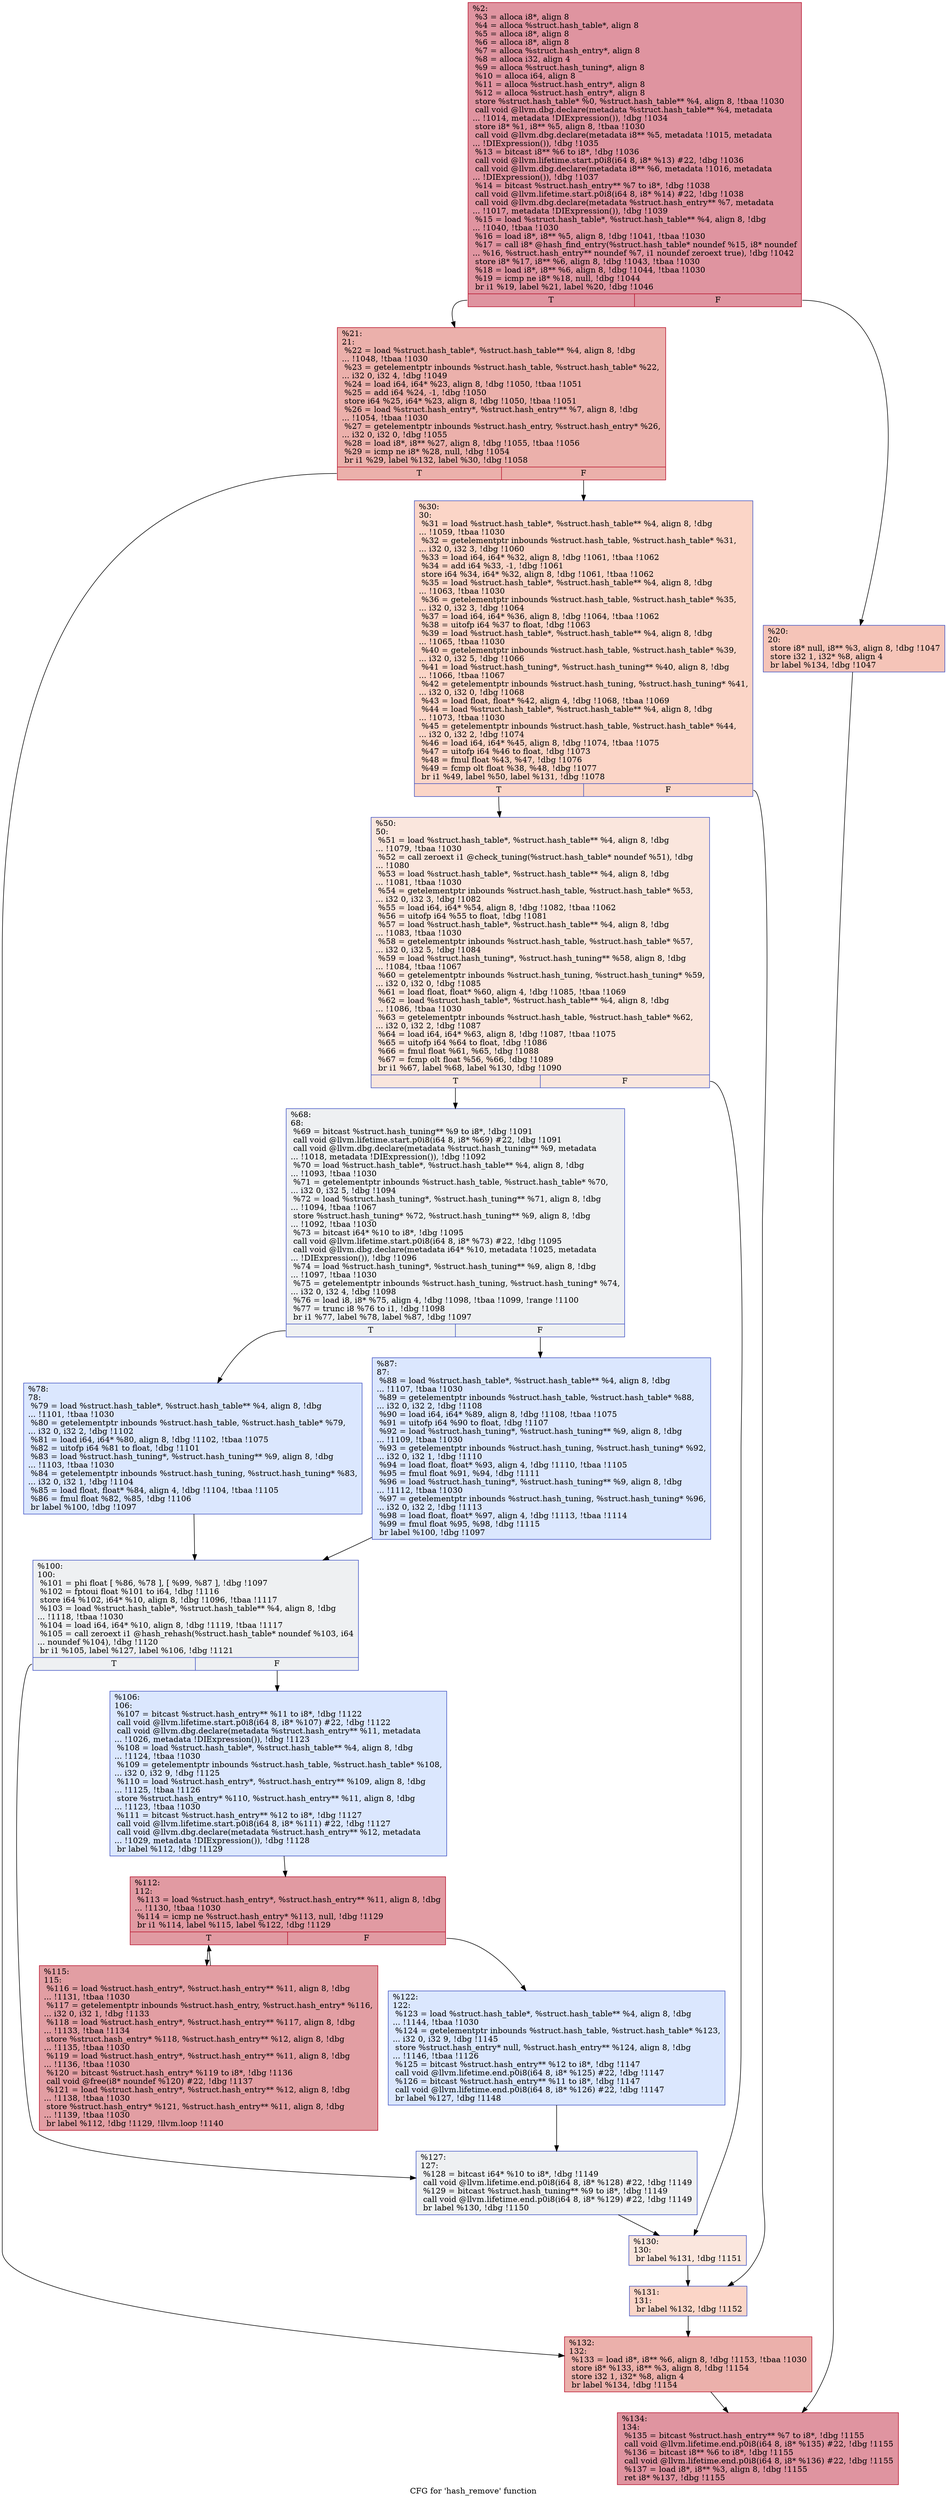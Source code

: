 digraph "CFG for 'hash_remove' function" {
	label="CFG for 'hash_remove' function";

	Node0x25020e0 [shape=record,color="#b70d28ff", style=filled, fillcolor="#b70d2870",label="{%2:\l  %3 = alloca i8*, align 8\l  %4 = alloca %struct.hash_table*, align 8\l  %5 = alloca i8*, align 8\l  %6 = alloca i8*, align 8\l  %7 = alloca %struct.hash_entry*, align 8\l  %8 = alloca i32, align 4\l  %9 = alloca %struct.hash_tuning*, align 8\l  %10 = alloca i64, align 8\l  %11 = alloca %struct.hash_entry*, align 8\l  %12 = alloca %struct.hash_entry*, align 8\l  store %struct.hash_table* %0, %struct.hash_table** %4, align 8, !tbaa !1030\l  call void @llvm.dbg.declare(metadata %struct.hash_table** %4, metadata\l... !1014, metadata !DIExpression()), !dbg !1034\l  store i8* %1, i8** %5, align 8, !tbaa !1030\l  call void @llvm.dbg.declare(metadata i8** %5, metadata !1015, metadata\l... !DIExpression()), !dbg !1035\l  %13 = bitcast i8** %6 to i8*, !dbg !1036\l  call void @llvm.lifetime.start.p0i8(i64 8, i8* %13) #22, !dbg !1036\l  call void @llvm.dbg.declare(metadata i8** %6, metadata !1016, metadata\l... !DIExpression()), !dbg !1037\l  %14 = bitcast %struct.hash_entry** %7 to i8*, !dbg !1038\l  call void @llvm.lifetime.start.p0i8(i64 8, i8* %14) #22, !dbg !1038\l  call void @llvm.dbg.declare(metadata %struct.hash_entry** %7, metadata\l... !1017, metadata !DIExpression()), !dbg !1039\l  %15 = load %struct.hash_table*, %struct.hash_table** %4, align 8, !dbg\l... !1040, !tbaa !1030\l  %16 = load i8*, i8** %5, align 8, !dbg !1041, !tbaa !1030\l  %17 = call i8* @hash_find_entry(%struct.hash_table* noundef %15, i8* noundef\l... %16, %struct.hash_entry** noundef %7, i1 noundef zeroext true), !dbg !1042\l  store i8* %17, i8** %6, align 8, !dbg !1043, !tbaa !1030\l  %18 = load i8*, i8** %6, align 8, !dbg !1044, !tbaa !1030\l  %19 = icmp ne i8* %18, null, !dbg !1044\l  br i1 %19, label %21, label %20, !dbg !1046\l|{<s0>T|<s1>F}}"];
	Node0x25020e0:s0 -> Node0x2502220;
	Node0x25020e0:s1 -> Node0x25021d0;
	Node0x25021d0 [shape=record,color="#3d50c3ff", style=filled, fillcolor="#e97a5f70",label="{%20:\l20:                                               \l  store i8* null, i8** %3, align 8, !dbg !1047\l  store i32 1, i32* %8, align 4\l  br label %134, !dbg !1047\l}"];
	Node0x25021d0 -> Node0x25026d0;
	Node0x2502220 [shape=record,color="#b70d28ff", style=filled, fillcolor="#d24b4070",label="{%21:\l21:                                               \l  %22 = load %struct.hash_table*, %struct.hash_table** %4, align 8, !dbg\l... !1048, !tbaa !1030\l  %23 = getelementptr inbounds %struct.hash_table, %struct.hash_table* %22,\l... i32 0, i32 4, !dbg !1049\l  %24 = load i64, i64* %23, align 8, !dbg !1050, !tbaa !1051\l  %25 = add i64 %24, -1, !dbg !1050\l  store i64 %25, i64* %23, align 8, !dbg !1050, !tbaa !1051\l  %26 = load %struct.hash_entry*, %struct.hash_entry** %7, align 8, !dbg\l... !1054, !tbaa !1030\l  %27 = getelementptr inbounds %struct.hash_entry, %struct.hash_entry* %26,\l... i32 0, i32 0, !dbg !1055\l  %28 = load i8*, i8** %27, align 8, !dbg !1055, !tbaa !1056\l  %29 = icmp ne i8* %28, null, !dbg !1054\l  br i1 %29, label %132, label %30, !dbg !1058\l|{<s0>T|<s1>F}}"];
	Node0x2502220:s0 -> Node0x2502680;
	Node0x2502220:s1 -> Node0x2502270;
	Node0x2502270 [shape=record,color="#3d50c3ff", style=filled, fillcolor="#f5a08170",label="{%30:\l30:                                               \l  %31 = load %struct.hash_table*, %struct.hash_table** %4, align 8, !dbg\l... !1059, !tbaa !1030\l  %32 = getelementptr inbounds %struct.hash_table, %struct.hash_table* %31,\l... i32 0, i32 3, !dbg !1060\l  %33 = load i64, i64* %32, align 8, !dbg !1061, !tbaa !1062\l  %34 = add i64 %33, -1, !dbg !1061\l  store i64 %34, i64* %32, align 8, !dbg !1061, !tbaa !1062\l  %35 = load %struct.hash_table*, %struct.hash_table** %4, align 8, !dbg\l... !1063, !tbaa !1030\l  %36 = getelementptr inbounds %struct.hash_table, %struct.hash_table* %35,\l... i32 0, i32 3, !dbg !1064\l  %37 = load i64, i64* %36, align 8, !dbg !1064, !tbaa !1062\l  %38 = uitofp i64 %37 to float, !dbg !1063\l  %39 = load %struct.hash_table*, %struct.hash_table** %4, align 8, !dbg\l... !1065, !tbaa !1030\l  %40 = getelementptr inbounds %struct.hash_table, %struct.hash_table* %39,\l... i32 0, i32 5, !dbg !1066\l  %41 = load %struct.hash_tuning*, %struct.hash_tuning** %40, align 8, !dbg\l... !1066, !tbaa !1067\l  %42 = getelementptr inbounds %struct.hash_tuning, %struct.hash_tuning* %41,\l... i32 0, i32 0, !dbg !1068\l  %43 = load float, float* %42, align 4, !dbg !1068, !tbaa !1069\l  %44 = load %struct.hash_table*, %struct.hash_table** %4, align 8, !dbg\l... !1073, !tbaa !1030\l  %45 = getelementptr inbounds %struct.hash_table, %struct.hash_table* %44,\l... i32 0, i32 2, !dbg !1074\l  %46 = load i64, i64* %45, align 8, !dbg !1074, !tbaa !1075\l  %47 = uitofp i64 %46 to float, !dbg !1073\l  %48 = fmul float %43, %47, !dbg !1076\l  %49 = fcmp olt float %38, %48, !dbg !1077\l  br i1 %49, label %50, label %131, !dbg !1078\l|{<s0>T|<s1>F}}"];
	Node0x2502270:s0 -> Node0x25022c0;
	Node0x2502270:s1 -> Node0x2502630;
	Node0x25022c0 [shape=record,color="#3d50c3ff", style=filled, fillcolor="#f3c7b170",label="{%50:\l50:                                               \l  %51 = load %struct.hash_table*, %struct.hash_table** %4, align 8, !dbg\l... !1079, !tbaa !1030\l  %52 = call zeroext i1 @check_tuning(%struct.hash_table* noundef %51), !dbg\l... !1080\l  %53 = load %struct.hash_table*, %struct.hash_table** %4, align 8, !dbg\l... !1081, !tbaa !1030\l  %54 = getelementptr inbounds %struct.hash_table, %struct.hash_table* %53,\l... i32 0, i32 3, !dbg !1082\l  %55 = load i64, i64* %54, align 8, !dbg !1082, !tbaa !1062\l  %56 = uitofp i64 %55 to float, !dbg !1081\l  %57 = load %struct.hash_table*, %struct.hash_table** %4, align 8, !dbg\l... !1083, !tbaa !1030\l  %58 = getelementptr inbounds %struct.hash_table, %struct.hash_table* %57,\l... i32 0, i32 5, !dbg !1084\l  %59 = load %struct.hash_tuning*, %struct.hash_tuning** %58, align 8, !dbg\l... !1084, !tbaa !1067\l  %60 = getelementptr inbounds %struct.hash_tuning, %struct.hash_tuning* %59,\l... i32 0, i32 0, !dbg !1085\l  %61 = load float, float* %60, align 4, !dbg !1085, !tbaa !1069\l  %62 = load %struct.hash_table*, %struct.hash_table** %4, align 8, !dbg\l... !1086, !tbaa !1030\l  %63 = getelementptr inbounds %struct.hash_table, %struct.hash_table* %62,\l... i32 0, i32 2, !dbg !1087\l  %64 = load i64, i64* %63, align 8, !dbg !1087, !tbaa !1075\l  %65 = uitofp i64 %64 to float, !dbg !1086\l  %66 = fmul float %61, %65, !dbg !1088\l  %67 = fcmp olt float %56, %66, !dbg !1089\l  br i1 %67, label %68, label %130, !dbg !1090\l|{<s0>T|<s1>F}}"];
	Node0x25022c0:s0 -> Node0x2502310;
	Node0x25022c0:s1 -> Node0x25025e0;
	Node0x2502310 [shape=record,color="#3d50c3ff", style=filled, fillcolor="#d9dce170",label="{%68:\l68:                                               \l  %69 = bitcast %struct.hash_tuning** %9 to i8*, !dbg !1091\l  call void @llvm.lifetime.start.p0i8(i64 8, i8* %69) #22, !dbg !1091\l  call void @llvm.dbg.declare(metadata %struct.hash_tuning** %9, metadata\l... !1018, metadata !DIExpression()), !dbg !1092\l  %70 = load %struct.hash_table*, %struct.hash_table** %4, align 8, !dbg\l... !1093, !tbaa !1030\l  %71 = getelementptr inbounds %struct.hash_table, %struct.hash_table* %70,\l... i32 0, i32 5, !dbg !1094\l  %72 = load %struct.hash_tuning*, %struct.hash_tuning** %71, align 8, !dbg\l... !1094, !tbaa !1067\l  store %struct.hash_tuning* %72, %struct.hash_tuning** %9, align 8, !dbg\l... !1092, !tbaa !1030\l  %73 = bitcast i64* %10 to i8*, !dbg !1095\l  call void @llvm.lifetime.start.p0i8(i64 8, i8* %73) #22, !dbg !1095\l  call void @llvm.dbg.declare(metadata i64* %10, metadata !1025, metadata\l... !DIExpression()), !dbg !1096\l  %74 = load %struct.hash_tuning*, %struct.hash_tuning** %9, align 8, !dbg\l... !1097, !tbaa !1030\l  %75 = getelementptr inbounds %struct.hash_tuning, %struct.hash_tuning* %74,\l... i32 0, i32 4, !dbg !1098\l  %76 = load i8, i8* %75, align 4, !dbg !1098, !tbaa !1099, !range !1100\l  %77 = trunc i8 %76 to i1, !dbg !1098\l  br i1 %77, label %78, label %87, !dbg !1097\l|{<s0>T|<s1>F}}"];
	Node0x2502310:s0 -> Node0x2502360;
	Node0x2502310:s1 -> Node0x25023b0;
	Node0x2502360 [shape=record,color="#3d50c3ff", style=filled, fillcolor="#aec9fc70",label="{%78:\l78:                                               \l  %79 = load %struct.hash_table*, %struct.hash_table** %4, align 8, !dbg\l... !1101, !tbaa !1030\l  %80 = getelementptr inbounds %struct.hash_table, %struct.hash_table* %79,\l... i32 0, i32 2, !dbg !1102\l  %81 = load i64, i64* %80, align 8, !dbg !1102, !tbaa !1075\l  %82 = uitofp i64 %81 to float, !dbg !1101\l  %83 = load %struct.hash_tuning*, %struct.hash_tuning** %9, align 8, !dbg\l... !1103, !tbaa !1030\l  %84 = getelementptr inbounds %struct.hash_tuning, %struct.hash_tuning* %83,\l... i32 0, i32 1, !dbg !1104\l  %85 = load float, float* %84, align 4, !dbg !1104, !tbaa !1105\l  %86 = fmul float %82, %85, !dbg !1106\l  br label %100, !dbg !1097\l}"];
	Node0x2502360 -> Node0x2502400;
	Node0x25023b0 [shape=record,color="#3d50c3ff", style=filled, fillcolor="#aec9fc70",label="{%87:\l87:                                               \l  %88 = load %struct.hash_table*, %struct.hash_table** %4, align 8, !dbg\l... !1107, !tbaa !1030\l  %89 = getelementptr inbounds %struct.hash_table, %struct.hash_table* %88,\l... i32 0, i32 2, !dbg !1108\l  %90 = load i64, i64* %89, align 8, !dbg !1108, !tbaa !1075\l  %91 = uitofp i64 %90 to float, !dbg !1107\l  %92 = load %struct.hash_tuning*, %struct.hash_tuning** %9, align 8, !dbg\l... !1109, !tbaa !1030\l  %93 = getelementptr inbounds %struct.hash_tuning, %struct.hash_tuning* %92,\l... i32 0, i32 1, !dbg !1110\l  %94 = load float, float* %93, align 4, !dbg !1110, !tbaa !1105\l  %95 = fmul float %91, %94, !dbg !1111\l  %96 = load %struct.hash_tuning*, %struct.hash_tuning** %9, align 8, !dbg\l... !1112, !tbaa !1030\l  %97 = getelementptr inbounds %struct.hash_tuning, %struct.hash_tuning* %96,\l... i32 0, i32 2, !dbg !1113\l  %98 = load float, float* %97, align 4, !dbg !1113, !tbaa !1114\l  %99 = fmul float %95, %98, !dbg !1115\l  br label %100, !dbg !1097\l}"];
	Node0x25023b0 -> Node0x2502400;
	Node0x2502400 [shape=record,color="#3d50c3ff", style=filled, fillcolor="#d9dce170",label="{%100:\l100:                                              \l  %101 = phi float [ %86, %78 ], [ %99, %87 ], !dbg !1097\l  %102 = fptoui float %101 to i64, !dbg !1116\l  store i64 %102, i64* %10, align 8, !dbg !1096, !tbaa !1117\l  %103 = load %struct.hash_table*, %struct.hash_table** %4, align 8, !dbg\l... !1118, !tbaa !1030\l  %104 = load i64, i64* %10, align 8, !dbg !1119, !tbaa !1117\l  %105 = call zeroext i1 @hash_rehash(%struct.hash_table* noundef %103, i64\l... noundef %104), !dbg !1120\l  br i1 %105, label %127, label %106, !dbg !1121\l|{<s0>T|<s1>F}}"];
	Node0x2502400:s0 -> Node0x2502590;
	Node0x2502400:s1 -> Node0x2502450;
	Node0x2502450 [shape=record,color="#3d50c3ff", style=filled, fillcolor="#aec9fc70",label="{%106:\l106:                                              \l  %107 = bitcast %struct.hash_entry** %11 to i8*, !dbg !1122\l  call void @llvm.lifetime.start.p0i8(i64 8, i8* %107) #22, !dbg !1122\l  call void @llvm.dbg.declare(metadata %struct.hash_entry** %11, metadata\l... !1026, metadata !DIExpression()), !dbg !1123\l  %108 = load %struct.hash_table*, %struct.hash_table** %4, align 8, !dbg\l... !1124, !tbaa !1030\l  %109 = getelementptr inbounds %struct.hash_table, %struct.hash_table* %108,\l... i32 0, i32 9, !dbg !1125\l  %110 = load %struct.hash_entry*, %struct.hash_entry** %109, align 8, !dbg\l... !1125, !tbaa !1126\l  store %struct.hash_entry* %110, %struct.hash_entry** %11, align 8, !dbg\l... !1123, !tbaa !1030\l  %111 = bitcast %struct.hash_entry** %12 to i8*, !dbg !1127\l  call void @llvm.lifetime.start.p0i8(i64 8, i8* %111) #22, !dbg !1127\l  call void @llvm.dbg.declare(metadata %struct.hash_entry** %12, metadata\l... !1029, metadata !DIExpression()), !dbg !1128\l  br label %112, !dbg !1129\l}"];
	Node0x2502450 -> Node0x25024a0;
	Node0x25024a0 [shape=record,color="#b70d28ff", style=filled, fillcolor="#bb1b2c70",label="{%112:\l112:                                              \l  %113 = load %struct.hash_entry*, %struct.hash_entry** %11, align 8, !dbg\l... !1130, !tbaa !1030\l  %114 = icmp ne %struct.hash_entry* %113, null, !dbg !1129\l  br i1 %114, label %115, label %122, !dbg !1129\l|{<s0>T|<s1>F}}"];
	Node0x25024a0:s0 -> Node0x25024f0;
	Node0x25024a0:s1 -> Node0x2502540;
	Node0x25024f0 [shape=record,color="#b70d28ff", style=filled, fillcolor="#be242e70",label="{%115:\l115:                                              \l  %116 = load %struct.hash_entry*, %struct.hash_entry** %11, align 8, !dbg\l... !1131, !tbaa !1030\l  %117 = getelementptr inbounds %struct.hash_entry, %struct.hash_entry* %116,\l... i32 0, i32 1, !dbg !1133\l  %118 = load %struct.hash_entry*, %struct.hash_entry** %117, align 8, !dbg\l... !1133, !tbaa !1134\l  store %struct.hash_entry* %118, %struct.hash_entry** %12, align 8, !dbg\l... !1135, !tbaa !1030\l  %119 = load %struct.hash_entry*, %struct.hash_entry** %11, align 8, !dbg\l... !1136, !tbaa !1030\l  %120 = bitcast %struct.hash_entry* %119 to i8*, !dbg !1136\l  call void @free(i8* noundef %120) #22, !dbg !1137\l  %121 = load %struct.hash_entry*, %struct.hash_entry** %12, align 8, !dbg\l... !1138, !tbaa !1030\l  store %struct.hash_entry* %121, %struct.hash_entry** %11, align 8, !dbg\l... !1139, !tbaa !1030\l  br label %112, !dbg !1129, !llvm.loop !1140\l}"];
	Node0x25024f0 -> Node0x25024a0;
	Node0x2502540 [shape=record,color="#3d50c3ff", style=filled, fillcolor="#aec9fc70",label="{%122:\l122:                                              \l  %123 = load %struct.hash_table*, %struct.hash_table** %4, align 8, !dbg\l... !1144, !tbaa !1030\l  %124 = getelementptr inbounds %struct.hash_table, %struct.hash_table* %123,\l... i32 0, i32 9, !dbg !1145\l  store %struct.hash_entry* null, %struct.hash_entry** %124, align 8, !dbg\l... !1146, !tbaa !1126\l  %125 = bitcast %struct.hash_entry** %12 to i8*, !dbg !1147\l  call void @llvm.lifetime.end.p0i8(i64 8, i8* %125) #22, !dbg !1147\l  %126 = bitcast %struct.hash_entry** %11 to i8*, !dbg !1147\l  call void @llvm.lifetime.end.p0i8(i64 8, i8* %126) #22, !dbg !1147\l  br label %127, !dbg !1148\l}"];
	Node0x2502540 -> Node0x2502590;
	Node0x2502590 [shape=record,color="#3d50c3ff", style=filled, fillcolor="#d9dce170",label="{%127:\l127:                                              \l  %128 = bitcast i64* %10 to i8*, !dbg !1149\l  call void @llvm.lifetime.end.p0i8(i64 8, i8* %128) #22, !dbg !1149\l  %129 = bitcast %struct.hash_tuning** %9 to i8*, !dbg !1149\l  call void @llvm.lifetime.end.p0i8(i64 8, i8* %129) #22, !dbg !1149\l  br label %130, !dbg !1150\l}"];
	Node0x2502590 -> Node0x25025e0;
	Node0x25025e0 [shape=record,color="#3d50c3ff", style=filled, fillcolor="#f3c7b170",label="{%130:\l130:                                              \l  br label %131, !dbg !1151\l}"];
	Node0x25025e0 -> Node0x2502630;
	Node0x2502630 [shape=record,color="#3d50c3ff", style=filled, fillcolor="#f5a08170",label="{%131:\l131:                                              \l  br label %132, !dbg !1152\l}"];
	Node0x2502630 -> Node0x2502680;
	Node0x2502680 [shape=record,color="#b70d28ff", style=filled, fillcolor="#d24b4070",label="{%132:\l132:                                              \l  %133 = load i8*, i8** %6, align 8, !dbg !1153, !tbaa !1030\l  store i8* %133, i8** %3, align 8, !dbg !1154\l  store i32 1, i32* %8, align 4\l  br label %134, !dbg !1154\l}"];
	Node0x2502680 -> Node0x25026d0;
	Node0x25026d0 [shape=record,color="#b70d28ff", style=filled, fillcolor="#b70d2870",label="{%134:\l134:                                              \l  %135 = bitcast %struct.hash_entry** %7 to i8*, !dbg !1155\l  call void @llvm.lifetime.end.p0i8(i64 8, i8* %135) #22, !dbg !1155\l  %136 = bitcast i8** %6 to i8*, !dbg !1155\l  call void @llvm.lifetime.end.p0i8(i64 8, i8* %136) #22, !dbg !1155\l  %137 = load i8*, i8** %3, align 8, !dbg !1155\l  ret i8* %137, !dbg !1155\l}"];
}
